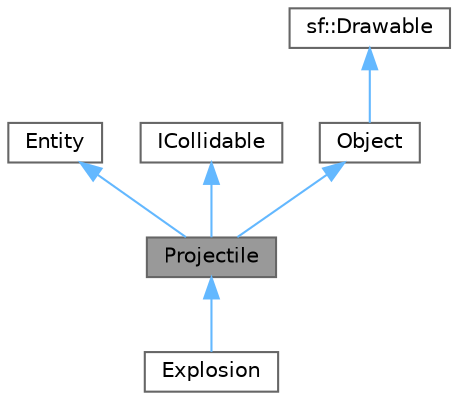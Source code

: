 digraph "Projectile"
{
 // LATEX_PDF_SIZE
  bgcolor="transparent";
  edge [fontname=Helvetica,fontsize=10,labelfontname=Helvetica,labelfontsize=10];
  node [fontname=Helvetica,fontsize=10,shape=box,height=0.2,width=0.4];
  Node1 [id="Node000001",label="Projectile",height=0.2,width=0.4,color="gray40", fillcolor="grey60", style="filled", fontcolor="black",tooltip=" "];
  Node2 -> Node1 [id="edge6_Node000001_Node000002",dir="back",color="steelblue1",style="solid",tooltip=" "];
  Node2 [id="Node000002",label="Entity",height=0.2,width=0.4,color="gray40", fillcolor="white", style="filled",URL="$class_entity.html",tooltip=" "];
  Node3 -> Node1 [id="edge7_Node000001_Node000003",dir="back",color="steelblue1",style="solid",tooltip=" "];
  Node3 [id="Node000003",label="ICollidable",height=0.2,width=0.4,color="gray40", fillcolor="white", style="filled",URL="$class_i_collidable.html",tooltip=" "];
  Node4 -> Node1 [id="edge8_Node000001_Node000004",dir="back",color="steelblue1",style="solid",tooltip=" "];
  Node4 [id="Node000004",label="Object",height=0.2,width=0.4,color="gray40", fillcolor="white", style="filled",URL="$class_object.html",tooltip="The base class for everything that moves. Making this allows us to use polymorphism to handle and run..."];
  Node5 -> Node4 [id="edge9_Node000004_Node000005",dir="back",color="steelblue1",style="solid",tooltip=" "];
  Node5 [id="Node000005",label="sf::Drawable",height=0.2,width=0.4,color="gray40", fillcolor="white", style="filled",tooltip=" "];
  Node1 -> Node6 [id="edge10_Node000001_Node000006",dir="back",color="steelblue1",style="solid",tooltip=" "];
  Node6 [id="Node000006",label="Explosion",height=0.2,width=0.4,color="gray40", fillcolor="white", style="filled",URL="$class_explosion.html",tooltip=" "];
}
